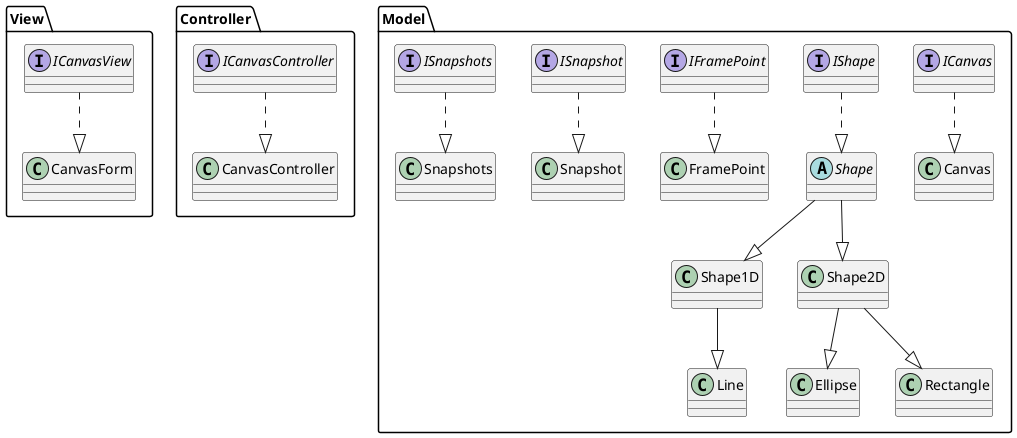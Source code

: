 @startuml WFCAD
package View{
    Interface ICanvasView
    class CanvasForm
    ICanvasView  ..|>  CanvasForm
}
Package Controller{
    Interface ICanvasController
    class CanvasController
    ICanvasController  ..|>  CanvasController
}
Package Model{
    interface ICanvas
    class Canvas
    interface IShape
    abstract class Shape
    class Shape1D
    class Shape2D
    class Line
    class Ellipse
    class Rectangle
    Interface IFramePoint
    class FramePoint
    interface ISnapshot
    class Snapshot
    interface ISnapshots
    class Snapshots
    ICanvas  ..|>  Canvas
    IShape  ..|>  Shape
    Shape --|> Shape1D
    Shape --|> Shape2D
    Shape1D --|> Line
    Shape2D--|> Ellipse
    Shape2D--|> Rectangle
    IFramePoint ..|> FramePoint
    ISnapshot ..|> Snapshot
    ISnapshots ..|> Snapshots

}
@enduml